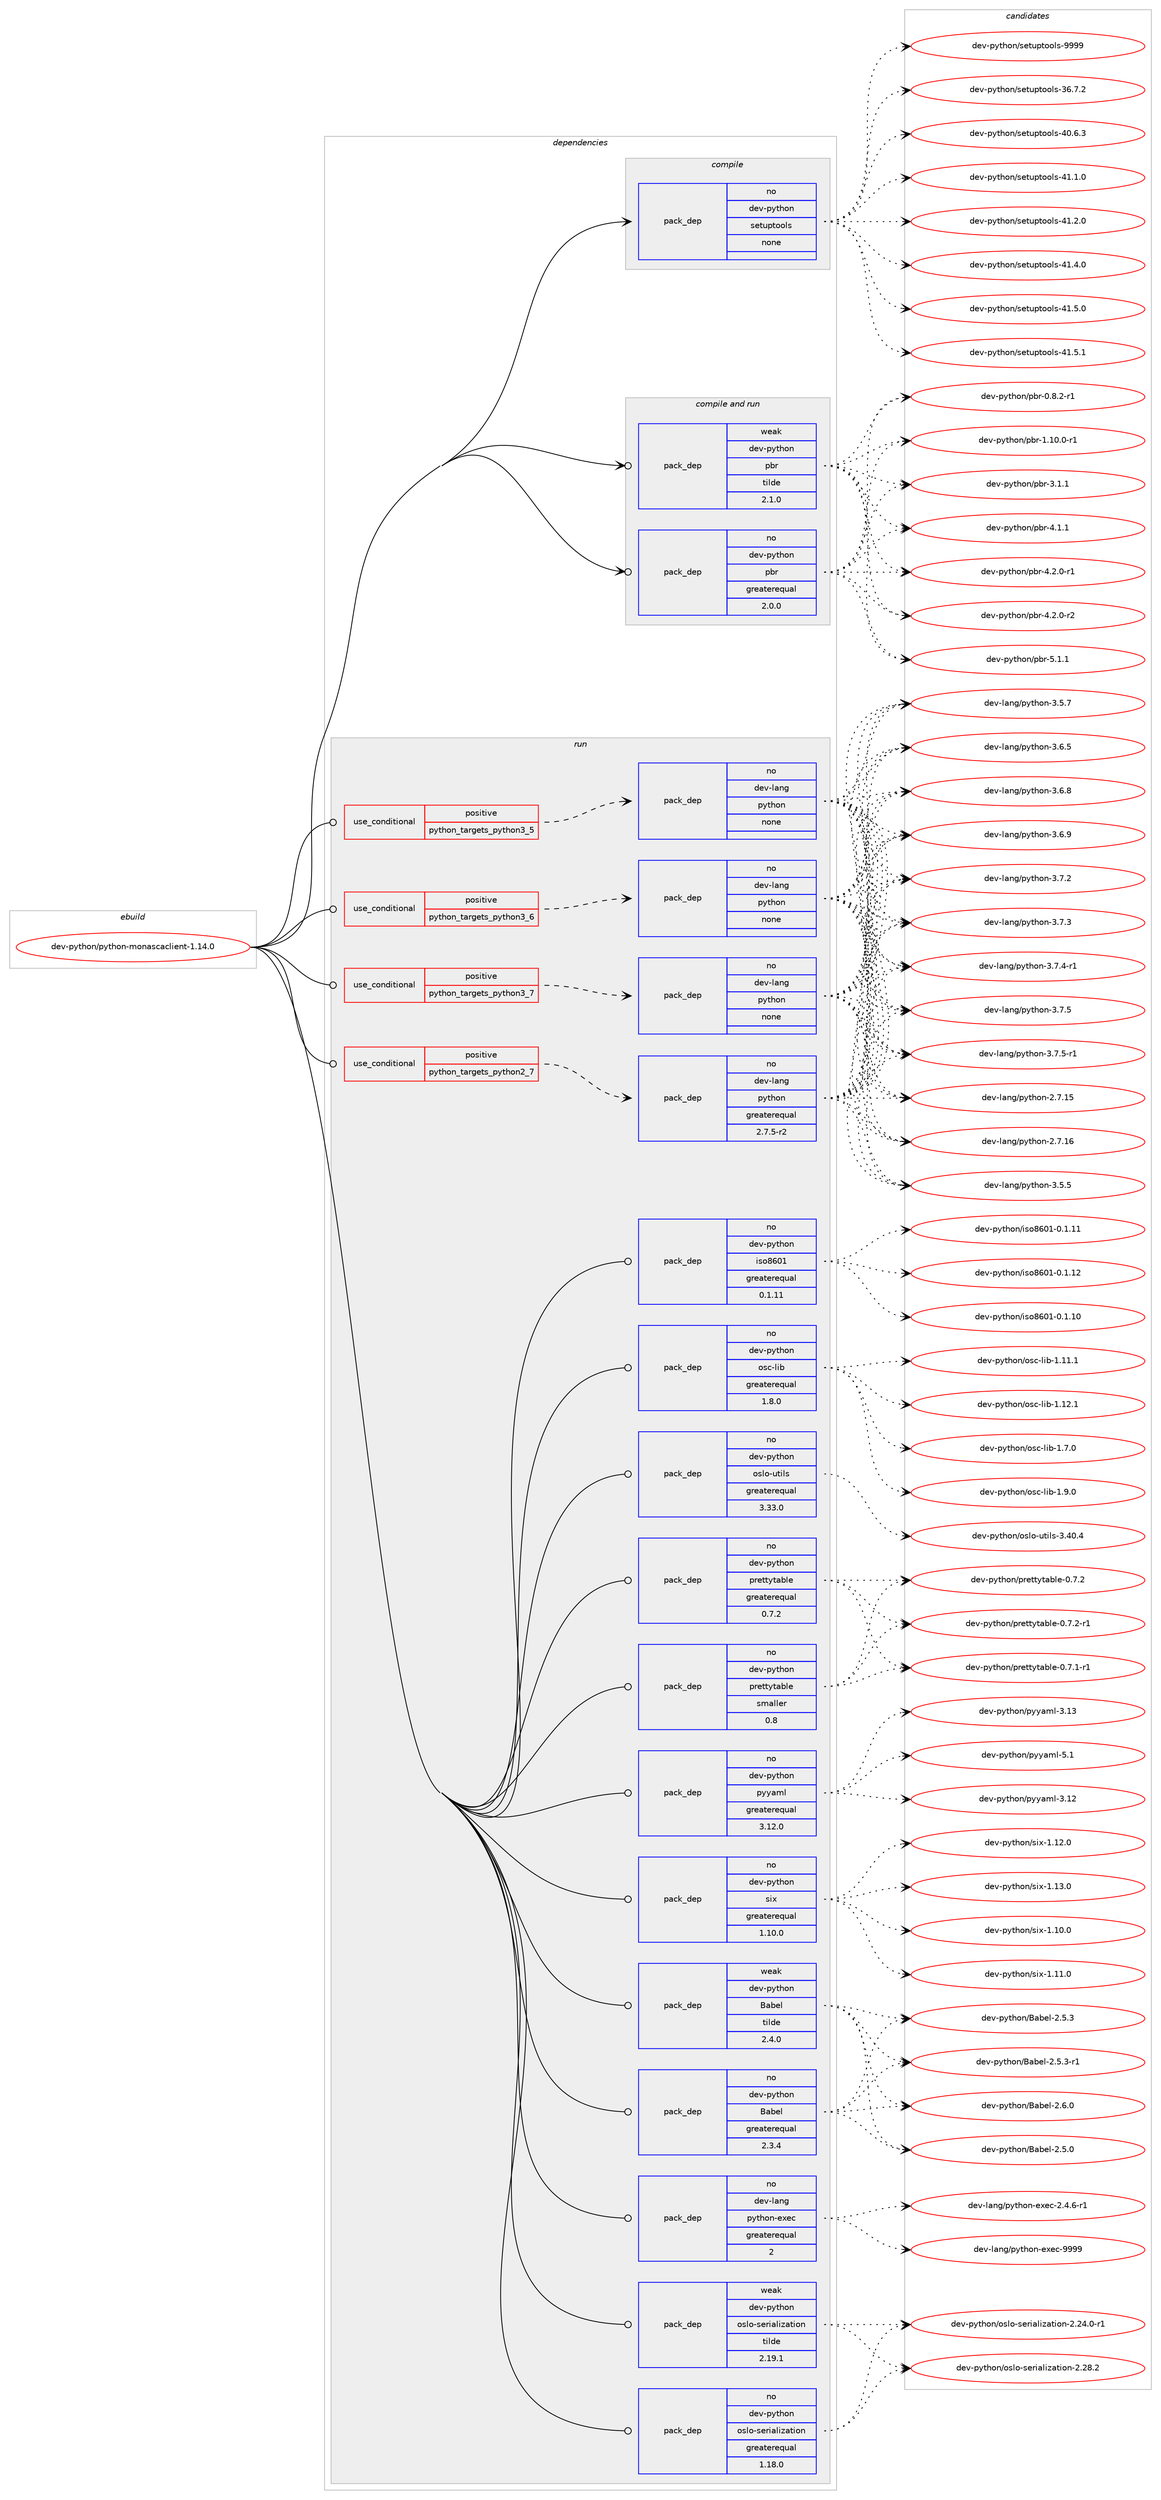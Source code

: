 digraph prolog {

# *************
# Graph options
# *************

newrank=true;
concentrate=true;
compound=true;
graph [rankdir=LR,fontname=Helvetica,fontsize=10,ranksep=1.5];#, ranksep=2.5, nodesep=0.2];
edge  [arrowhead=vee];
node  [fontname=Helvetica,fontsize=10];

# **********
# The ebuild
# **********

subgraph cluster_leftcol {
color=gray;
rank=same;
label=<<i>ebuild</i>>;
id [label="dev-python/python-monascaclient-1.14.0", color=red, width=4, href="../dev-python/python-monascaclient-1.14.0.svg"];
}

# ****************
# The dependencies
# ****************

subgraph cluster_midcol {
color=gray;
label=<<i>dependencies</i>>;
subgraph cluster_compile {
fillcolor="#eeeeee";
style=filled;
label=<<i>compile</i>>;
subgraph pack472504 {
dependency632124 [label=<<TABLE BORDER="0" CELLBORDER="1" CELLSPACING="0" CELLPADDING="4" WIDTH="220"><TR><TD ROWSPAN="6" CELLPADDING="30">pack_dep</TD></TR><TR><TD WIDTH="110">no</TD></TR><TR><TD>dev-python</TD></TR><TR><TD>setuptools</TD></TR><TR><TD>none</TD></TR><TR><TD></TD></TR></TABLE>>, shape=none, color=blue];
}
id:e -> dependency632124:w [weight=20,style="solid",arrowhead="vee"];
}
subgraph cluster_compileandrun {
fillcolor="#eeeeee";
style=filled;
label=<<i>compile and run</i>>;
subgraph pack472505 {
dependency632125 [label=<<TABLE BORDER="0" CELLBORDER="1" CELLSPACING="0" CELLPADDING="4" WIDTH="220"><TR><TD ROWSPAN="6" CELLPADDING="30">pack_dep</TD></TR><TR><TD WIDTH="110">no</TD></TR><TR><TD>dev-python</TD></TR><TR><TD>pbr</TD></TR><TR><TD>greaterequal</TD></TR><TR><TD>2.0.0</TD></TR></TABLE>>, shape=none, color=blue];
}
id:e -> dependency632125:w [weight=20,style="solid",arrowhead="odotvee"];
subgraph pack472506 {
dependency632126 [label=<<TABLE BORDER="0" CELLBORDER="1" CELLSPACING="0" CELLPADDING="4" WIDTH="220"><TR><TD ROWSPAN="6" CELLPADDING="30">pack_dep</TD></TR><TR><TD WIDTH="110">weak</TD></TR><TR><TD>dev-python</TD></TR><TR><TD>pbr</TD></TR><TR><TD>tilde</TD></TR><TR><TD>2.1.0</TD></TR></TABLE>>, shape=none, color=blue];
}
id:e -> dependency632126:w [weight=20,style="solid",arrowhead="odotvee"];
}
subgraph cluster_run {
fillcolor="#eeeeee";
style=filled;
label=<<i>run</i>>;
subgraph cond147749 {
dependency632127 [label=<<TABLE BORDER="0" CELLBORDER="1" CELLSPACING="0" CELLPADDING="4"><TR><TD ROWSPAN="3" CELLPADDING="10">use_conditional</TD></TR><TR><TD>positive</TD></TR><TR><TD>python_targets_python2_7</TD></TR></TABLE>>, shape=none, color=red];
subgraph pack472507 {
dependency632128 [label=<<TABLE BORDER="0" CELLBORDER="1" CELLSPACING="0" CELLPADDING="4" WIDTH="220"><TR><TD ROWSPAN="6" CELLPADDING="30">pack_dep</TD></TR><TR><TD WIDTH="110">no</TD></TR><TR><TD>dev-lang</TD></TR><TR><TD>python</TD></TR><TR><TD>greaterequal</TD></TR><TR><TD>2.7.5-r2</TD></TR></TABLE>>, shape=none, color=blue];
}
dependency632127:e -> dependency632128:w [weight=20,style="dashed",arrowhead="vee"];
}
id:e -> dependency632127:w [weight=20,style="solid",arrowhead="odot"];
subgraph cond147750 {
dependency632129 [label=<<TABLE BORDER="0" CELLBORDER="1" CELLSPACING="0" CELLPADDING="4"><TR><TD ROWSPAN="3" CELLPADDING="10">use_conditional</TD></TR><TR><TD>positive</TD></TR><TR><TD>python_targets_python3_5</TD></TR></TABLE>>, shape=none, color=red];
subgraph pack472508 {
dependency632130 [label=<<TABLE BORDER="0" CELLBORDER="1" CELLSPACING="0" CELLPADDING="4" WIDTH="220"><TR><TD ROWSPAN="6" CELLPADDING="30">pack_dep</TD></TR><TR><TD WIDTH="110">no</TD></TR><TR><TD>dev-lang</TD></TR><TR><TD>python</TD></TR><TR><TD>none</TD></TR><TR><TD></TD></TR></TABLE>>, shape=none, color=blue];
}
dependency632129:e -> dependency632130:w [weight=20,style="dashed",arrowhead="vee"];
}
id:e -> dependency632129:w [weight=20,style="solid",arrowhead="odot"];
subgraph cond147751 {
dependency632131 [label=<<TABLE BORDER="0" CELLBORDER="1" CELLSPACING="0" CELLPADDING="4"><TR><TD ROWSPAN="3" CELLPADDING="10">use_conditional</TD></TR><TR><TD>positive</TD></TR><TR><TD>python_targets_python3_6</TD></TR></TABLE>>, shape=none, color=red];
subgraph pack472509 {
dependency632132 [label=<<TABLE BORDER="0" CELLBORDER="1" CELLSPACING="0" CELLPADDING="4" WIDTH="220"><TR><TD ROWSPAN="6" CELLPADDING="30">pack_dep</TD></TR><TR><TD WIDTH="110">no</TD></TR><TR><TD>dev-lang</TD></TR><TR><TD>python</TD></TR><TR><TD>none</TD></TR><TR><TD></TD></TR></TABLE>>, shape=none, color=blue];
}
dependency632131:e -> dependency632132:w [weight=20,style="dashed",arrowhead="vee"];
}
id:e -> dependency632131:w [weight=20,style="solid",arrowhead="odot"];
subgraph cond147752 {
dependency632133 [label=<<TABLE BORDER="0" CELLBORDER="1" CELLSPACING="0" CELLPADDING="4"><TR><TD ROWSPAN="3" CELLPADDING="10">use_conditional</TD></TR><TR><TD>positive</TD></TR><TR><TD>python_targets_python3_7</TD></TR></TABLE>>, shape=none, color=red];
subgraph pack472510 {
dependency632134 [label=<<TABLE BORDER="0" CELLBORDER="1" CELLSPACING="0" CELLPADDING="4" WIDTH="220"><TR><TD ROWSPAN="6" CELLPADDING="30">pack_dep</TD></TR><TR><TD WIDTH="110">no</TD></TR><TR><TD>dev-lang</TD></TR><TR><TD>python</TD></TR><TR><TD>none</TD></TR><TR><TD></TD></TR></TABLE>>, shape=none, color=blue];
}
dependency632133:e -> dependency632134:w [weight=20,style="dashed",arrowhead="vee"];
}
id:e -> dependency632133:w [weight=20,style="solid",arrowhead="odot"];
subgraph pack472511 {
dependency632135 [label=<<TABLE BORDER="0" CELLBORDER="1" CELLSPACING="0" CELLPADDING="4" WIDTH="220"><TR><TD ROWSPAN="6" CELLPADDING="30">pack_dep</TD></TR><TR><TD WIDTH="110">no</TD></TR><TR><TD>dev-lang</TD></TR><TR><TD>python-exec</TD></TR><TR><TD>greaterequal</TD></TR><TR><TD>2</TD></TR></TABLE>>, shape=none, color=blue];
}
id:e -> dependency632135:w [weight=20,style="solid",arrowhead="odot"];
subgraph pack472512 {
dependency632136 [label=<<TABLE BORDER="0" CELLBORDER="1" CELLSPACING="0" CELLPADDING="4" WIDTH="220"><TR><TD ROWSPAN="6" CELLPADDING="30">pack_dep</TD></TR><TR><TD WIDTH="110">no</TD></TR><TR><TD>dev-python</TD></TR><TR><TD>Babel</TD></TR><TR><TD>greaterequal</TD></TR><TR><TD>2.3.4</TD></TR></TABLE>>, shape=none, color=blue];
}
id:e -> dependency632136:w [weight=20,style="solid",arrowhead="odot"];
subgraph pack472513 {
dependency632137 [label=<<TABLE BORDER="0" CELLBORDER="1" CELLSPACING="0" CELLPADDING="4" WIDTH="220"><TR><TD ROWSPAN="6" CELLPADDING="30">pack_dep</TD></TR><TR><TD WIDTH="110">no</TD></TR><TR><TD>dev-python</TD></TR><TR><TD>iso8601</TD></TR><TR><TD>greaterequal</TD></TR><TR><TD>0.1.11</TD></TR></TABLE>>, shape=none, color=blue];
}
id:e -> dependency632137:w [weight=20,style="solid",arrowhead="odot"];
subgraph pack472514 {
dependency632138 [label=<<TABLE BORDER="0" CELLBORDER="1" CELLSPACING="0" CELLPADDING="4" WIDTH="220"><TR><TD ROWSPAN="6" CELLPADDING="30">pack_dep</TD></TR><TR><TD WIDTH="110">no</TD></TR><TR><TD>dev-python</TD></TR><TR><TD>osc-lib</TD></TR><TR><TD>greaterequal</TD></TR><TR><TD>1.8.0</TD></TR></TABLE>>, shape=none, color=blue];
}
id:e -> dependency632138:w [weight=20,style="solid",arrowhead="odot"];
subgraph pack472515 {
dependency632139 [label=<<TABLE BORDER="0" CELLBORDER="1" CELLSPACING="0" CELLPADDING="4" WIDTH="220"><TR><TD ROWSPAN="6" CELLPADDING="30">pack_dep</TD></TR><TR><TD WIDTH="110">no</TD></TR><TR><TD>dev-python</TD></TR><TR><TD>oslo-serialization</TD></TR><TR><TD>greaterequal</TD></TR><TR><TD>1.18.0</TD></TR></TABLE>>, shape=none, color=blue];
}
id:e -> dependency632139:w [weight=20,style="solid",arrowhead="odot"];
subgraph pack472516 {
dependency632140 [label=<<TABLE BORDER="0" CELLBORDER="1" CELLSPACING="0" CELLPADDING="4" WIDTH="220"><TR><TD ROWSPAN="6" CELLPADDING="30">pack_dep</TD></TR><TR><TD WIDTH="110">no</TD></TR><TR><TD>dev-python</TD></TR><TR><TD>oslo-utils</TD></TR><TR><TD>greaterequal</TD></TR><TR><TD>3.33.0</TD></TR></TABLE>>, shape=none, color=blue];
}
id:e -> dependency632140:w [weight=20,style="solid",arrowhead="odot"];
subgraph pack472517 {
dependency632141 [label=<<TABLE BORDER="0" CELLBORDER="1" CELLSPACING="0" CELLPADDING="4" WIDTH="220"><TR><TD ROWSPAN="6" CELLPADDING="30">pack_dep</TD></TR><TR><TD WIDTH="110">no</TD></TR><TR><TD>dev-python</TD></TR><TR><TD>prettytable</TD></TR><TR><TD>greaterequal</TD></TR><TR><TD>0.7.2</TD></TR></TABLE>>, shape=none, color=blue];
}
id:e -> dependency632141:w [weight=20,style="solid",arrowhead="odot"];
subgraph pack472518 {
dependency632142 [label=<<TABLE BORDER="0" CELLBORDER="1" CELLSPACING="0" CELLPADDING="4" WIDTH="220"><TR><TD ROWSPAN="6" CELLPADDING="30">pack_dep</TD></TR><TR><TD WIDTH="110">no</TD></TR><TR><TD>dev-python</TD></TR><TR><TD>prettytable</TD></TR><TR><TD>smaller</TD></TR><TR><TD>0.8</TD></TR></TABLE>>, shape=none, color=blue];
}
id:e -> dependency632142:w [weight=20,style="solid",arrowhead="odot"];
subgraph pack472519 {
dependency632143 [label=<<TABLE BORDER="0" CELLBORDER="1" CELLSPACING="0" CELLPADDING="4" WIDTH="220"><TR><TD ROWSPAN="6" CELLPADDING="30">pack_dep</TD></TR><TR><TD WIDTH="110">no</TD></TR><TR><TD>dev-python</TD></TR><TR><TD>pyyaml</TD></TR><TR><TD>greaterequal</TD></TR><TR><TD>3.12.0</TD></TR></TABLE>>, shape=none, color=blue];
}
id:e -> dependency632143:w [weight=20,style="solid",arrowhead="odot"];
subgraph pack472520 {
dependency632144 [label=<<TABLE BORDER="0" CELLBORDER="1" CELLSPACING="0" CELLPADDING="4" WIDTH="220"><TR><TD ROWSPAN="6" CELLPADDING="30">pack_dep</TD></TR><TR><TD WIDTH="110">no</TD></TR><TR><TD>dev-python</TD></TR><TR><TD>six</TD></TR><TR><TD>greaterequal</TD></TR><TR><TD>1.10.0</TD></TR></TABLE>>, shape=none, color=blue];
}
id:e -> dependency632144:w [weight=20,style="solid",arrowhead="odot"];
subgraph pack472521 {
dependency632145 [label=<<TABLE BORDER="0" CELLBORDER="1" CELLSPACING="0" CELLPADDING="4" WIDTH="220"><TR><TD ROWSPAN="6" CELLPADDING="30">pack_dep</TD></TR><TR><TD WIDTH="110">weak</TD></TR><TR><TD>dev-python</TD></TR><TR><TD>Babel</TD></TR><TR><TD>tilde</TD></TR><TR><TD>2.4.0</TD></TR></TABLE>>, shape=none, color=blue];
}
id:e -> dependency632145:w [weight=20,style="solid",arrowhead="odot"];
subgraph pack472522 {
dependency632146 [label=<<TABLE BORDER="0" CELLBORDER="1" CELLSPACING="0" CELLPADDING="4" WIDTH="220"><TR><TD ROWSPAN="6" CELLPADDING="30">pack_dep</TD></TR><TR><TD WIDTH="110">weak</TD></TR><TR><TD>dev-python</TD></TR><TR><TD>oslo-serialization</TD></TR><TR><TD>tilde</TD></TR><TR><TD>2.19.1</TD></TR></TABLE>>, shape=none, color=blue];
}
id:e -> dependency632146:w [weight=20,style="solid",arrowhead="odot"];
}
}

# **************
# The candidates
# **************

subgraph cluster_choices {
rank=same;
color=gray;
label=<<i>candidates</i>>;

subgraph choice472504 {
color=black;
nodesep=1;
choice100101118451121211161041111104711510111611711211611111110811545515446554650 [label="dev-python/setuptools-36.7.2", color=red, width=4,href="../dev-python/setuptools-36.7.2.svg"];
choice100101118451121211161041111104711510111611711211611111110811545524846544651 [label="dev-python/setuptools-40.6.3", color=red, width=4,href="../dev-python/setuptools-40.6.3.svg"];
choice100101118451121211161041111104711510111611711211611111110811545524946494648 [label="dev-python/setuptools-41.1.0", color=red, width=4,href="../dev-python/setuptools-41.1.0.svg"];
choice100101118451121211161041111104711510111611711211611111110811545524946504648 [label="dev-python/setuptools-41.2.0", color=red, width=4,href="../dev-python/setuptools-41.2.0.svg"];
choice100101118451121211161041111104711510111611711211611111110811545524946524648 [label="dev-python/setuptools-41.4.0", color=red, width=4,href="../dev-python/setuptools-41.4.0.svg"];
choice100101118451121211161041111104711510111611711211611111110811545524946534648 [label="dev-python/setuptools-41.5.0", color=red, width=4,href="../dev-python/setuptools-41.5.0.svg"];
choice100101118451121211161041111104711510111611711211611111110811545524946534649 [label="dev-python/setuptools-41.5.1", color=red, width=4,href="../dev-python/setuptools-41.5.1.svg"];
choice10010111845112121116104111110471151011161171121161111111081154557575757 [label="dev-python/setuptools-9999", color=red, width=4,href="../dev-python/setuptools-9999.svg"];
dependency632124:e -> choice100101118451121211161041111104711510111611711211611111110811545515446554650:w [style=dotted,weight="100"];
dependency632124:e -> choice100101118451121211161041111104711510111611711211611111110811545524846544651:w [style=dotted,weight="100"];
dependency632124:e -> choice100101118451121211161041111104711510111611711211611111110811545524946494648:w [style=dotted,weight="100"];
dependency632124:e -> choice100101118451121211161041111104711510111611711211611111110811545524946504648:w [style=dotted,weight="100"];
dependency632124:e -> choice100101118451121211161041111104711510111611711211611111110811545524946524648:w [style=dotted,weight="100"];
dependency632124:e -> choice100101118451121211161041111104711510111611711211611111110811545524946534648:w [style=dotted,weight="100"];
dependency632124:e -> choice100101118451121211161041111104711510111611711211611111110811545524946534649:w [style=dotted,weight="100"];
dependency632124:e -> choice10010111845112121116104111110471151011161171121161111111081154557575757:w [style=dotted,weight="100"];
}
subgraph choice472505 {
color=black;
nodesep=1;
choice1001011184511212111610411111047112981144548465646504511449 [label="dev-python/pbr-0.8.2-r1", color=red, width=4,href="../dev-python/pbr-0.8.2-r1.svg"];
choice100101118451121211161041111104711298114454946494846484511449 [label="dev-python/pbr-1.10.0-r1", color=red, width=4,href="../dev-python/pbr-1.10.0-r1.svg"];
choice100101118451121211161041111104711298114455146494649 [label="dev-python/pbr-3.1.1", color=red, width=4,href="../dev-python/pbr-3.1.1.svg"];
choice100101118451121211161041111104711298114455246494649 [label="dev-python/pbr-4.1.1", color=red, width=4,href="../dev-python/pbr-4.1.1.svg"];
choice1001011184511212111610411111047112981144552465046484511449 [label="dev-python/pbr-4.2.0-r1", color=red, width=4,href="../dev-python/pbr-4.2.0-r1.svg"];
choice1001011184511212111610411111047112981144552465046484511450 [label="dev-python/pbr-4.2.0-r2", color=red, width=4,href="../dev-python/pbr-4.2.0-r2.svg"];
choice100101118451121211161041111104711298114455346494649 [label="dev-python/pbr-5.1.1", color=red, width=4,href="../dev-python/pbr-5.1.1.svg"];
dependency632125:e -> choice1001011184511212111610411111047112981144548465646504511449:w [style=dotted,weight="100"];
dependency632125:e -> choice100101118451121211161041111104711298114454946494846484511449:w [style=dotted,weight="100"];
dependency632125:e -> choice100101118451121211161041111104711298114455146494649:w [style=dotted,weight="100"];
dependency632125:e -> choice100101118451121211161041111104711298114455246494649:w [style=dotted,weight="100"];
dependency632125:e -> choice1001011184511212111610411111047112981144552465046484511449:w [style=dotted,weight="100"];
dependency632125:e -> choice1001011184511212111610411111047112981144552465046484511450:w [style=dotted,weight="100"];
dependency632125:e -> choice100101118451121211161041111104711298114455346494649:w [style=dotted,weight="100"];
}
subgraph choice472506 {
color=black;
nodesep=1;
choice1001011184511212111610411111047112981144548465646504511449 [label="dev-python/pbr-0.8.2-r1", color=red, width=4,href="../dev-python/pbr-0.8.2-r1.svg"];
choice100101118451121211161041111104711298114454946494846484511449 [label="dev-python/pbr-1.10.0-r1", color=red, width=4,href="../dev-python/pbr-1.10.0-r1.svg"];
choice100101118451121211161041111104711298114455146494649 [label="dev-python/pbr-3.1.1", color=red, width=4,href="../dev-python/pbr-3.1.1.svg"];
choice100101118451121211161041111104711298114455246494649 [label="dev-python/pbr-4.1.1", color=red, width=4,href="../dev-python/pbr-4.1.1.svg"];
choice1001011184511212111610411111047112981144552465046484511449 [label="dev-python/pbr-4.2.0-r1", color=red, width=4,href="../dev-python/pbr-4.2.0-r1.svg"];
choice1001011184511212111610411111047112981144552465046484511450 [label="dev-python/pbr-4.2.0-r2", color=red, width=4,href="../dev-python/pbr-4.2.0-r2.svg"];
choice100101118451121211161041111104711298114455346494649 [label="dev-python/pbr-5.1.1", color=red, width=4,href="../dev-python/pbr-5.1.1.svg"];
dependency632126:e -> choice1001011184511212111610411111047112981144548465646504511449:w [style=dotted,weight="100"];
dependency632126:e -> choice100101118451121211161041111104711298114454946494846484511449:w [style=dotted,weight="100"];
dependency632126:e -> choice100101118451121211161041111104711298114455146494649:w [style=dotted,weight="100"];
dependency632126:e -> choice100101118451121211161041111104711298114455246494649:w [style=dotted,weight="100"];
dependency632126:e -> choice1001011184511212111610411111047112981144552465046484511449:w [style=dotted,weight="100"];
dependency632126:e -> choice1001011184511212111610411111047112981144552465046484511450:w [style=dotted,weight="100"];
dependency632126:e -> choice100101118451121211161041111104711298114455346494649:w [style=dotted,weight="100"];
}
subgraph choice472507 {
color=black;
nodesep=1;
choice10010111845108971101034711212111610411111045504655464953 [label="dev-lang/python-2.7.15", color=red, width=4,href="../dev-lang/python-2.7.15.svg"];
choice10010111845108971101034711212111610411111045504655464954 [label="dev-lang/python-2.7.16", color=red, width=4,href="../dev-lang/python-2.7.16.svg"];
choice100101118451089711010347112121116104111110455146534653 [label="dev-lang/python-3.5.5", color=red, width=4,href="../dev-lang/python-3.5.5.svg"];
choice100101118451089711010347112121116104111110455146534655 [label="dev-lang/python-3.5.7", color=red, width=4,href="../dev-lang/python-3.5.7.svg"];
choice100101118451089711010347112121116104111110455146544653 [label="dev-lang/python-3.6.5", color=red, width=4,href="../dev-lang/python-3.6.5.svg"];
choice100101118451089711010347112121116104111110455146544656 [label="dev-lang/python-3.6.8", color=red, width=4,href="../dev-lang/python-3.6.8.svg"];
choice100101118451089711010347112121116104111110455146544657 [label="dev-lang/python-3.6.9", color=red, width=4,href="../dev-lang/python-3.6.9.svg"];
choice100101118451089711010347112121116104111110455146554650 [label="dev-lang/python-3.7.2", color=red, width=4,href="../dev-lang/python-3.7.2.svg"];
choice100101118451089711010347112121116104111110455146554651 [label="dev-lang/python-3.7.3", color=red, width=4,href="../dev-lang/python-3.7.3.svg"];
choice1001011184510897110103471121211161041111104551465546524511449 [label="dev-lang/python-3.7.4-r1", color=red, width=4,href="../dev-lang/python-3.7.4-r1.svg"];
choice100101118451089711010347112121116104111110455146554653 [label="dev-lang/python-3.7.5", color=red, width=4,href="../dev-lang/python-3.7.5.svg"];
choice1001011184510897110103471121211161041111104551465546534511449 [label="dev-lang/python-3.7.5-r1", color=red, width=4,href="../dev-lang/python-3.7.5-r1.svg"];
dependency632128:e -> choice10010111845108971101034711212111610411111045504655464953:w [style=dotted,weight="100"];
dependency632128:e -> choice10010111845108971101034711212111610411111045504655464954:w [style=dotted,weight="100"];
dependency632128:e -> choice100101118451089711010347112121116104111110455146534653:w [style=dotted,weight="100"];
dependency632128:e -> choice100101118451089711010347112121116104111110455146534655:w [style=dotted,weight="100"];
dependency632128:e -> choice100101118451089711010347112121116104111110455146544653:w [style=dotted,weight="100"];
dependency632128:e -> choice100101118451089711010347112121116104111110455146544656:w [style=dotted,weight="100"];
dependency632128:e -> choice100101118451089711010347112121116104111110455146544657:w [style=dotted,weight="100"];
dependency632128:e -> choice100101118451089711010347112121116104111110455146554650:w [style=dotted,weight="100"];
dependency632128:e -> choice100101118451089711010347112121116104111110455146554651:w [style=dotted,weight="100"];
dependency632128:e -> choice1001011184510897110103471121211161041111104551465546524511449:w [style=dotted,weight="100"];
dependency632128:e -> choice100101118451089711010347112121116104111110455146554653:w [style=dotted,weight="100"];
dependency632128:e -> choice1001011184510897110103471121211161041111104551465546534511449:w [style=dotted,weight="100"];
}
subgraph choice472508 {
color=black;
nodesep=1;
choice10010111845108971101034711212111610411111045504655464953 [label="dev-lang/python-2.7.15", color=red, width=4,href="../dev-lang/python-2.7.15.svg"];
choice10010111845108971101034711212111610411111045504655464954 [label="dev-lang/python-2.7.16", color=red, width=4,href="../dev-lang/python-2.7.16.svg"];
choice100101118451089711010347112121116104111110455146534653 [label="dev-lang/python-3.5.5", color=red, width=4,href="../dev-lang/python-3.5.5.svg"];
choice100101118451089711010347112121116104111110455146534655 [label="dev-lang/python-3.5.7", color=red, width=4,href="../dev-lang/python-3.5.7.svg"];
choice100101118451089711010347112121116104111110455146544653 [label="dev-lang/python-3.6.5", color=red, width=4,href="../dev-lang/python-3.6.5.svg"];
choice100101118451089711010347112121116104111110455146544656 [label="dev-lang/python-3.6.8", color=red, width=4,href="../dev-lang/python-3.6.8.svg"];
choice100101118451089711010347112121116104111110455146544657 [label="dev-lang/python-3.6.9", color=red, width=4,href="../dev-lang/python-3.6.9.svg"];
choice100101118451089711010347112121116104111110455146554650 [label="dev-lang/python-3.7.2", color=red, width=4,href="../dev-lang/python-3.7.2.svg"];
choice100101118451089711010347112121116104111110455146554651 [label="dev-lang/python-3.7.3", color=red, width=4,href="../dev-lang/python-3.7.3.svg"];
choice1001011184510897110103471121211161041111104551465546524511449 [label="dev-lang/python-3.7.4-r1", color=red, width=4,href="../dev-lang/python-3.7.4-r1.svg"];
choice100101118451089711010347112121116104111110455146554653 [label="dev-lang/python-3.7.5", color=red, width=4,href="../dev-lang/python-3.7.5.svg"];
choice1001011184510897110103471121211161041111104551465546534511449 [label="dev-lang/python-3.7.5-r1", color=red, width=4,href="../dev-lang/python-3.7.5-r1.svg"];
dependency632130:e -> choice10010111845108971101034711212111610411111045504655464953:w [style=dotted,weight="100"];
dependency632130:e -> choice10010111845108971101034711212111610411111045504655464954:w [style=dotted,weight="100"];
dependency632130:e -> choice100101118451089711010347112121116104111110455146534653:w [style=dotted,weight="100"];
dependency632130:e -> choice100101118451089711010347112121116104111110455146534655:w [style=dotted,weight="100"];
dependency632130:e -> choice100101118451089711010347112121116104111110455146544653:w [style=dotted,weight="100"];
dependency632130:e -> choice100101118451089711010347112121116104111110455146544656:w [style=dotted,weight="100"];
dependency632130:e -> choice100101118451089711010347112121116104111110455146544657:w [style=dotted,weight="100"];
dependency632130:e -> choice100101118451089711010347112121116104111110455146554650:w [style=dotted,weight="100"];
dependency632130:e -> choice100101118451089711010347112121116104111110455146554651:w [style=dotted,weight="100"];
dependency632130:e -> choice1001011184510897110103471121211161041111104551465546524511449:w [style=dotted,weight="100"];
dependency632130:e -> choice100101118451089711010347112121116104111110455146554653:w [style=dotted,weight="100"];
dependency632130:e -> choice1001011184510897110103471121211161041111104551465546534511449:w [style=dotted,weight="100"];
}
subgraph choice472509 {
color=black;
nodesep=1;
choice10010111845108971101034711212111610411111045504655464953 [label="dev-lang/python-2.7.15", color=red, width=4,href="../dev-lang/python-2.7.15.svg"];
choice10010111845108971101034711212111610411111045504655464954 [label="dev-lang/python-2.7.16", color=red, width=4,href="../dev-lang/python-2.7.16.svg"];
choice100101118451089711010347112121116104111110455146534653 [label="dev-lang/python-3.5.5", color=red, width=4,href="../dev-lang/python-3.5.5.svg"];
choice100101118451089711010347112121116104111110455146534655 [label="dev-lang/python-3.5.7", color=red, width=4,href="../dev-lang/python-3.5.7.svg"];
choice100101118451089711010347112121116104111110455146544653 [label="dev-lang/python-3.6.5", color=red, width=4,href="../dev-lang/python-3.6.5.svg"];
choice100101118451089711010347112121116104111110455146544656 [label="dev-lang/python-3.6.8", color=red, width=4,href="../dev-lang/python-3.6.8.svg"];
choice100101118451089711010347112121116104111110455146544657 [label="dev-lang/python-3.6.9", color=red, width=4,href="../dev-lang/python-3.6.9.svg"];
choice100101118451089711010347112121116104111110455146554650 [label="dev-lang/python-3.7.2", color=red, width=4,href="../dev-lang/python-3.7.2.svg"];
choice100101118451089711010347112121116104111110455146554651 [label="dev-lang/python-3.7.3", color=red, width=4,href="../dev-lang/python-3.7.3.svg"];
choice1001011184510897110103471121211161041111104551465546524511449 [label="dev-lang/python-3.7.4-r1", color=red, width=4,href="../dev-lang/python-3.7.4-r1.svg"];
choice100101118451089711010347112121116104111110455146554653 [label="dev-lang/python-3.7.5", color=red, width=4,href="../dev-lang/python-3.7.5.svg"];
choice1001011184510897110103471121211161041111104551465546534511449 [label="dev-lang/python-3.7.5-r1", color=red, width=4,href="../dev-lang/python-3.7.5-r1.svg"];
dependency632132:e -> choice10010111845108971101034711212111610411111045504655464953:w [style=dotted,weight="100"];
dependency632132:e -> choice10010111845108971101034711212111610411111045504655464954:w [style=dotted,weight="100"];
dependency632132:e -> choice100101118451089711010347112121116104111110455146534653:w [style=dotted,weight="100"];
dependency632132:e -> choice100101118451089711010347112121116104111110455146534655:w [style=dotted,weight="100"];
dependency632132:e -> choice100101118451089711010347112121116104111110455146544653:w [style=dotted,weight="100"];
dependency632132:e -> choice100101118451089711010347112121116104111110455146544656:w [style=dotted,weight="100"];
dependency632132:e -> choice100101118451089711010347112121116104111110455146544657:w [style=dotted,weight="100"];
dependency632132:e -> choice100101118451089711010347112121116104111110455146554650:w [style=dotted,weight="100"];
dependency632132:e -> choice100101118451089711010347112121116104111110455146554651:w [style=dotted,weight="100"];
dependency632132:e -> choice1001011184510897110103471121211161041111104551465546524511449:w [style=dotted,weight="100"];
dependency632132:e -> choice100101118451089711010347112121116104111110455146554653:w [style=dotted,weight="100"];
dependency632132:e -> choice1001011184510897110103471121211161041111104551465546534511449:w [style=dotted,weight="100"];
}
subgraph choice472510 {
color=black;
nodesep=1;
choice10010111845108971101034711212111610411111045504655464953 [label="dev-lang/python-2.7.15", color=red, width=4,href="../dev-lang/python-2.7.15.svg"];
choice10010111845108971101034711212111610411111045504655464954 [label="dev-lang/python-2.7.16", color=red, width=4,href="../dev-lang/python-2.7.16.svg"];
choice100101118451089711010347112121116104111110455146534653 [label="dev-lang/python-3.5.5", color=red, width=4,href="../dev-lang/python-3.5.5.svg"];
choice100101118451089711010347112121116104111110455146534655 [label="dev-lang/python-3.5.7", color=red, width=4,href="../dev-lang/python-3.5.7.svg"];
choice100101118451089711010347112121116104111110455146544653 [label="dev-lang/python-3.6.5", color=red, width=4,href="../dev-lang/python-3.6.5.svg"];
choice100101118451089711010347112121116104111110455146544656 [label="dev-lang/python-3.6.8", color=red, width=4,href="../dev-lang/python-3.6.8.svg"];
choice100101118451089711010347112121116104111110455146544657 [label="dev-lang/python-3.6.9", color=red, width=4,href="../dev-lang/python-3.6.9.svg"];
choice100101118451089711010347112121116104111110455146554650 [label="dev-lang/python-3.7.2", color=red, width=4,href="../dev-lang/python-3.7.2.svg"];
choice100101118451089711010347112121116104111110455146554651 [label="dev-lang/python-3.7.3", color=red, width=4,href="../dev-lang/python-3.7.3.svg"];
choice1001011184510897110103471121211161041111104551465546524511449 [label="dev-lang/python-3.7.4-r1", color=red, width=4,href="../dev-lang/python-3.7.4-r1.svg"];
choice100101118451089711010347112121116104111110455146554653 [label="dev-lang/python-3.7.5", color=red, width=4,href="../dev-lang/python-3.7.5.svg"];
choice1001011184510897110103471121211161041111104551465546534511449 [label="dev-lang/python-3.7.5-r1", color=red, width=4,href="../dev-lang/python-3.7.5-r1.svg"];
dependency632134:e -> choice10010111845108971101034711212111610411111045504655464953:w [style=dotted,weight="100"];
dependency632134:e -> choice10010111845108971101034711212111610411111045504655464954:w [style=dotted,weight="100"];
dependency632134:e -> choice100101118451089711010347112121116104111110455146534653:w [style=dotted,weight="100"];
dependency632134:e -> choice100101118451089711010347112121116104111110455146534655:w [style=dotted,weight="100"];
dependency632134:e -> choice100101118451089711010347112121116104111110455146544653:w [style=dotted,weight="100"];
dependency632134:e -> choice100101118451089711010347112121116104111110455146544656:w [style=dotted,weight="100"];
dependency632134:e -> choice100101118451089711010347112121116104111110455146544657:w [style=dotted,weight="100"];
dependency632134:e -> choice100101118451089711010347112121116104111110455146554650:w [style=dotted,weight="100"];
dependency632134:e -> choice100101118451089711010347112121116104111110455146554651:w [style=dotted,weight="100"];
dependency632134:e -> choice1001011184510897110103471121211161041111104551465546524511449:w [style=dotted,weight="100"];
dependency632134:e -> choice100101118451089711010347112121116104111110455146554653:w [style=dotted,weight="100"];
dependency632134:e -> choice1001011184510897110103471121211161041111104551465546534511449:w [style=dotted,weight="100"];
}
subgraph choice472511 {
color=black;
nodesep=1;
choice10010111845108971101034711212111610411111045101120101994550465246544511449 [label="dev-lang/python-exec-2.4.6-r1", color=red, width=4,href="../dev-lang/python-exec-2.4.6-r1.svg"];
choice10010111845108971101034711212111610411111045101120101994557575757 [label="dev-lang/python-exec-9999", color=red, width=4,href="../dev-lang/python-exec-9999.svg"];
dependency632135:e -> choice10010111845108971101034711212111610411111045101120101994550465246544511449:w [style=dotted,weight="100"];
dependency632135:e -> choice10010111845108971101034711212111610411111045101120101994557575757:w [style=dotted,weight="100"];
}
subgraph choice472512 {
color=black;
nodesep=1;
choice1001011184511212111610411111047669798101108455046534648 [label="dev-python/Babel-2.5.0", color=red, width=4,href="../dev-python/Babel-2.5.0.svg"];
choice1001011184511212111610411111047669798101108455046534651 [label="dev-python/Babel-2.5.3", color=red, width=4,href="../dev-python/Babel-2.5.3.svg"];
choice10010111845112121116104111110476697981011084550465346514511449 [label="dev-python/Babel-2.5.3-r1", color=red, width=4,href="../dev-python/Babel-2.5.3-r1.svg"];
choice1001011184511212111610411111047669798101108455046544648 [label="dev-python/Babel-2.6.0", color=red, width=4,href="../dev-python/Babel-2.6.0.svg"];
dependency632136:e -> choice1001011184511212111610411111047669798101108455046534648:w [style=dotted,weight="100"];
dependency632136:e -> choice1001011184511212111610411111047669798101108455046534651:w [style=dotted,weight="100"];
dependency632136:e -> choice10010111845112121116104111110476697981011084550465346514511449:w [style=dotted,weight="100"];
dependency632136:e -> choice1001011184511212111610411111047669798101108455046544648:w [style=dotted,weight="100"];
}
subgraph choice472513 {
color=black;
nodesep=1;
choice10010111845112121116104111110471051151115654484945484649464948 [label="dev-python/iso8601-0.1.10", color=red, width=4,href="../dev-python/iso8601-0.1.10.svg"];
choice10010111845112121116104111110471051151115654484945484649464949 [label="dev-python/iso8601-0.1.11", color=red, width=4,href="../dev-python/iso8601-0.1.11.svg"];
choice10010111845112121116104111110471051151115654484945484649464950 [label="dev-python/iso8601-0.1.12", color=red, width=4,href="../dev-python/iso8601-0.1.12.svg"];
dependency632137:e -> choice10010111845112121116104111110471051151115654484945484649464948:w [style=dotted,weight="100"];
dependency632137:e -> choice10010111845112121116104111110471051151115654484945484649464949:w [style=dotted,weight="100"];
dependency632137:e -> choice10010111845112121116104111110471051151115654484945484649464950:w [style=dotted,weight="100"];
}
subgraph choice472514 {
color=black;
nodesep=1;
choice100101118451121211161041111104711111599451081059845494649494649 [label="dev-python/osc-lib-1.11.1", color=red, width=4,href="../dev-python/osc-lib-1.11.1.svg"];
choice100101118451121211161041111104711111599451081059845494649504649 [label="dev-python/osc-lib-1.12.1", color=red, width=4,href="../dev-python/osc-lib-1.12.1.svg"];
choice1001011184511212111610411111047111115994510810598454946554648 [label="dev-python/osc-lib-1.7.0", color=red, width=4,href="../dev-python/osc-lib-1.7.0.svg"];
choice1001011184511212111610411111047111115994510810598454946574648 [label="dev-python/osc-lib-1.9.0", color=red, width=4,href="../dev-python/osc-lib-1.9.0.svg"];
dependency632138:e -> choice100101118451121211161041111104711111599451081059845494649494649:w [style=dotted,weight="100"];
dependency632138:e -> choice100101118451121211161041111104711111599451081059845494649504649:w [style=dotted,weight="100"];
dependency632138:e -> choice1001011184511212111610411111047111115994510810598454946554648:w [style=dotted,weight="100"];
dependency632138:e -> choice1001011184511212111610411111047111115994510810598454946574648:w [style=dotted,weight="100"];
}
subgraph choice472515 {
color=black;
nodesep=1;
choice1001011184511212111610411111047111115108111451151011141059710810512297116105111110455046505246484511449 [label="dev-python/oslo-serialization-2.24.0-r1", color=red, width=4,href="../dev-python/oslo-serialization-2.24.0-r1.svg"];
choice100101118451121211161041111104711111510811145115101114105971081051229711610511111045504650564650 [label="dev-python/oslo-serialization-2.28.2", color=red, width=4,href="../dev-python/oslo-serialization-2.28.2.svg"];
dependency632139:e -> choice1001011184511212111610411111047111115108111451151011141059710810512297116105111110455046505246484511449:w [style=dotted,weight="100"];
dependency632139:e -> choice100101118451121211161041111104711111510811145115101114105971081051229711610511111045504650564650:w [style=dotted,weight="100"];
}
subgraph choice472516 {
color=black;
nodesep=1;
choice10010111845112121116104111110471111151081114511711610510811545514652484652 [label="dev-python/oslo-utils-3.40.4", color=red, width=4,href="../dev-python/oslo-utils-3.40.4.svg"];
dependency632140:e -> choice10010111845112121116104111110471111151081114511711610510811545514652484652:w [style=dotted,weight="100"];
}
subgraph choice472517 {
color=black;
nodesep=1;
choice100101118451121211161041111104711211410111611612111697981081014548465546494511449 [label="dev-python/prettytable-0.7.1-r1", color=red, width=4,href="../dev-python/prettytable-0.7.1-r1.svg"];
choice10010111845112121116104111110471121141011161161211169798108101454846554650 [label="dev-python/prettytable-0.7.2", color=red, width=4,href="../dev-python/prettytable-0.7.2.svg"];
choice100101118451121211161041111104711211410111611612111697981081014548465546504511449 [label="dev-python/prettytable-0.7.2-r1", color=red, width=4,href="../dev-python/prettytable-0.7.2-r1.svg"];
dependency632141:e -> choice100101118451121211161041111104711211410111611612111697981081014548465546494511449:w [style=dotted,weight="100"];
dependency632141:e -> choice10010111845112121116104111110471121141011161161211169798108101454846554650:w [style=dotted,weight="100"];
dependency632141:e -> choice100101118451121211161041111104711211410111611612111697981081014548465546504511449:w [style=dotted,weight="100"];
}
subgraph choice472518 {
color=black;
nodesep=1;
choice100101118451121211161041111104711211410111611612111697981081014548465546494511449 [label="dev-python/prettytable-0.7.1-r1", color=red, width=4,href="../dev-python/prettytable-0.7.1-r1.svg"];
choice10010111845112121116104111110471121141011161161211169798108101454846554650 [label="dev-python/prettytable-0.7.2", color=red, width=4,href="../dev-python/prettytable-0.7.2.svg"];
choice100101118451121211161041111104711211410111611612111697981081014548465546504511449 [label="dev-python/prettytable-0.7.2-r1", color=red, width=4,href="../dev-python/prettytable-0.7.2-r1.svg"];
dependency632142:e -> choice100101118451121211161041111104711211410111611612111697981081014548465546494511449:w [style=dotted,weight="100"];
dependency632142:e -> choice10010111845112121116104111110471121141011161161211169798108101454846554650:w [style=dotted,weight="100"];
dependency632142:e -> choice100101118451121211161041111104711211410111611612111697981081014548465546504511449:w [style=dotted,weight="100"];
}
subgraph choice472519 {
color=black;
nodesep=1;
choice1001011184511212111610411111047112121121971091084551464950 [label="dev-python/pyyaml-3.12", color=red, width=4,href="../dev-python/pyyaml-3.12.svg"];
choice1001011184511212111610411111047112121121971091084551464951 [label="dev-python/pyyaml-3.13", color=red, width=4,href="../dev-python/pyyaml-3.13.svg"];
choice10010111845112121116104111110471121211219710910845534649 [label="dev-python/pyyaml-5.1", color=red, width=4,href="../dev-python/pyyaml-5.1.svg"];
dependency632143:e -> choice1001011184511212111610411111047112121121971091084551464950:w [style=dotted,weight="100"];
dependency632143:e -> choice1001011184511212111610411111047112121121971091084551464951:w [style=dotted,weight="100"];
dependency632143:e -> choice10010111845112121116104111110471121211219710910845534649:w [style=dotted,weight="100"];
}
subgraph choice472520 {
color=black;
nodesep=1;
choice100101118451121211161041111104711510512045494649484648 [label="dev-python/six-1.10.0", color=red, width=4,href="../dev-python/six-1.10.0.svg"];
choice100101118451121211161041111104711510512045494649494648 [label="dev-python/six-1.11.0", color=red, width=4,href="../dev-python/six-1.11.0.svg"];
choice100101118451121211161041111104711510512045494649504648 [label="dev-python/six-1.12.0", color=red, width=4,href="../dev-python/six-1.12.0.svg"];
choice100101118451121211161041111104711510512045494649514648 [label="dev-python/six-1.13.0", color=red, width=4,href="../dev-python/six-1.13.0.svg"];
dependency632144:e -> choice100101118451121211161041111104711510512045494649484648:w [style=dotted,weight="100"];
dependency632144:e -> choice100101118451121211161041111104711510512045494649494648:w [style=dotted,weight="100"];
dependency632144:e -> choice100101118451121211161041111104711510512045494649504648:w [style=dotted,weight="100"];
dependency632144:e -> choice100101118451121211161041111104711510512045494649514648:w [style=dotted,weight="100"];
}
subgraph choice472521 {
color=black;
nodesep=1;
choice1001011184511212111610411111047669798101108455046534648 [label="dev-python/Babel-2.5.0", color=red, width=4,href="../dev-python/Babel-2.5.0.svg"];
choice1001011184511212111610411111047669798101108455046534651 [label="dev-python/Babel-2.5.3", color=red, width=4,href="../dev-python/Babel-2.5.3.svg"];
choice10010111845112121116104111110476697981011084550465346514511449 [label="dev-python/Babel-2.5.3-r1", color=red, width=4,href="../dev-python/Babel-2.5.3-r1.svg"];
choice1001011184511212111610411111047669798101108455046544648 [label="dev-python/Babel-2.6.0", color=red, width=4,href="../dev-python/Babel-2.6.0.svg"];
dependency632145:e -> choice1001011184511212111610411111047669798101108455046534648:w [style=dotted,weight="100"];
dependency632145:e -> choice1001011184511212111610411111047669798101108455046534651:w [style=dotted,weight="100"];
dependency632145:e -> choice10010111845112121116104111110476697981011084550465346514511449:w [style=dotted,weight="100"];
dependency632145:e -> choice1001011184511212111610411111047669798101108455046544648:w [style=dotted,weight="100"];
}
subgraph choice472522 {
color=black;
nodesep=1;
choice1001011184511212111610411111047111115108111451151011141059710810512297116105111110455046505246484511449 [label="dev-python/oslo-serialization-2.24.0-r1", color=red, width=4,href="../dev-python/oslo-serialization-2.24.0-r1.svg"];
choice100101118451121211161041111104711111510811145115101114105971081051229711610511111045504650564650 [label="dev-python/oslo-serialization-2.28.2", color=red, width=4,href="../dev-python/oslo-serialization-2.28.2.svg"];
dependency632146:e -> choice1001011184511212111610411111047111115108111451151011141059710810512297116105111110455046505246484511449:w [style=dotted,weight="100"];
dependency632146:e -> choice100101118451121211161041111104711111510811145115101114105971081051229711610511111045504650564650:w [style=dotted,weight="100"];
}
}

}
